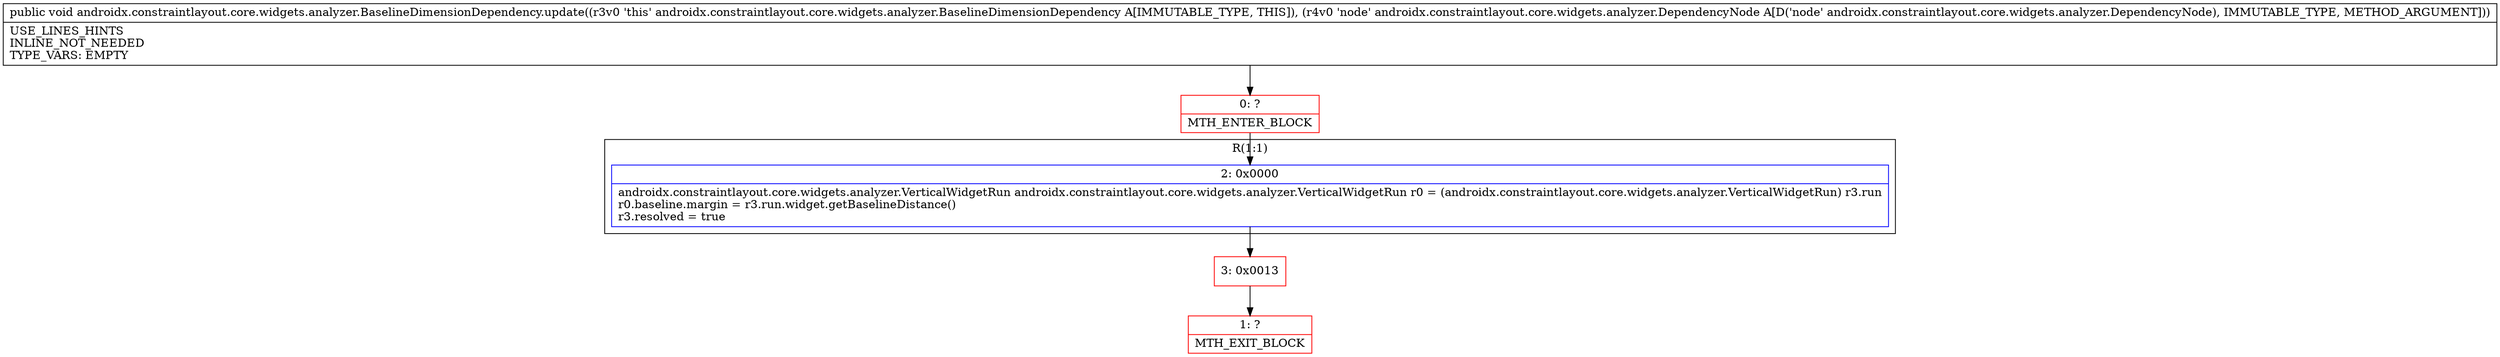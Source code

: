 digraph "CFG forandroidx.constraintlayout.core.widgets.analyzer.BaselineDimensionDependency.update(Landroidx\/constraintlayout\/core\/widgets\/analyzer\/DependencyNode;)V" {
subgraph cluster_Region_1677502553 {
label = "R(1:1)";
node [shape=record,color=blue];
Node_2 [shape=record,label="{2\:\ 0x0000|androidx.constraintlayout.core.widgets.analyzer.VerticalWidgetRun androidx.constraintlayout.core.widgets.analyzer.VerticalWidgetRun r0 = (androidx.constraintlayout.core.widgets.analyzer.VerticalWidgetRun) r3.run\lr0.baseline.margin = r3.run.widget.getBaselineDistance()\lr3.resolved = true\l}"];
}
Node_0 [shape=record,color=red,label="{0\:\ ?|MTH_ENTER_BLOCK\l}"];
Node_3 [shape=record,color=red,label="{3\:\ 0x0013}"];
Node_1 [shape=record,color=red,label="{1\:\ ?|MTH_EXIT_BLOCK\l}"];
MethodNode[shape=record,label="{public void androidx.constraintlayout.core.widgets.analyzer.BaselineDimensionDependency.update((r3v0 'this' androidx.constraintlayout.core.widgets.analyzer.BaselineDimensionDependency A[IMMUTABLE_TYPE, THIS]), (r4v0 'node' androidx.constraintlayout.core.widgets.analyzer.DependencyNode A[D('node' androidx.constraintlayout.core.widgets.analyzer.DependencyNode), IMMUTABLE_TYPE, METHOD_ARGUMENT]))  | USE_LINES_HINTS\lINLINE_NOT_NEEDED\lTYPE_VARS: EMPTY\l}"];
MethodNode -> Node_0;Node_2 -> Node_3;
Node_0 -> Node_2;
Node_3 -> Node_1;
}

